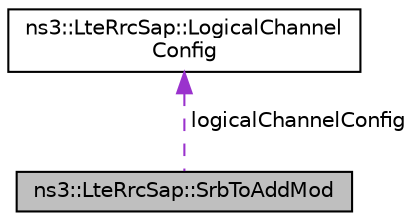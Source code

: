 digraph "ns3::LteRrcSap::SrbToAddMod"
{
 // LATEX_PDF_SIZE
  edge [fontname="Helvetica",fontsize="10",labelfontname="Helvetica",labelfontsize="10"];
  node [fontname="Helvetica",fontsize="10",shape=record];
  Node1 [label="ns3::LteRrcSap::SrbToAddMod",height=0.2,width=0.4,color="black", fillcolor="grey75", style="filled", fontcolor="black",tooltip="SrbToAddMod structure."];
  Node2 -> Node1 [dir="back",color="darkorchid3",fontsize="10",style="dashed",label=" logicalChannelConfig" ,fontname="Helvetica"];
  Node2 [label="ns3::LteRrcSap::LogicalChannel\lConfig",height=0.2,width=0.4,color="black", fillcolor="white", style="filled",URL="$structns3_1_1_lte_rrc_sap_1_1_logical_channel_config.html",tooltip="LogicalChannelConfig structure."];
}
